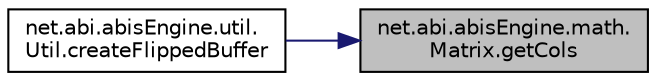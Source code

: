 digraph "net.abi.abisEngine.math.Matrix.getCols"
{
 // LATEX_PDF_SIZE
  edge [fontname="Helvetica",fontsize="10",labelfontname="Helvetica",labelfontsize="10"];
  node [fontname="Helvetica",fontsize="10",shape=record];
  rankdir="RL";
  Node1 [label="net.abi.abisEngine.math.\lMatrix.getCols",height=0.2,width=0.4,color="black", fillcolor="grey75", style="filled", fontcolor="black",tooltip=" "];
  Node1 -> Node2 [dir="back",color="midnightblue",fontsize="10",style="solid",fontname="Helvetica"];
  Node2 [label="net.abi.abisEngine.util.\lUtil.createFlippedBuffer",height=0.2,width=0.4,color="black", fillcolor="white", style="filled",URL="$d5/d9d/classnet_1_1abi_1_1abis_engine_1_1util_1_1_util.html#af009782532fba1d88f90c9e3c57ddf79",tooltip=" "];
}
